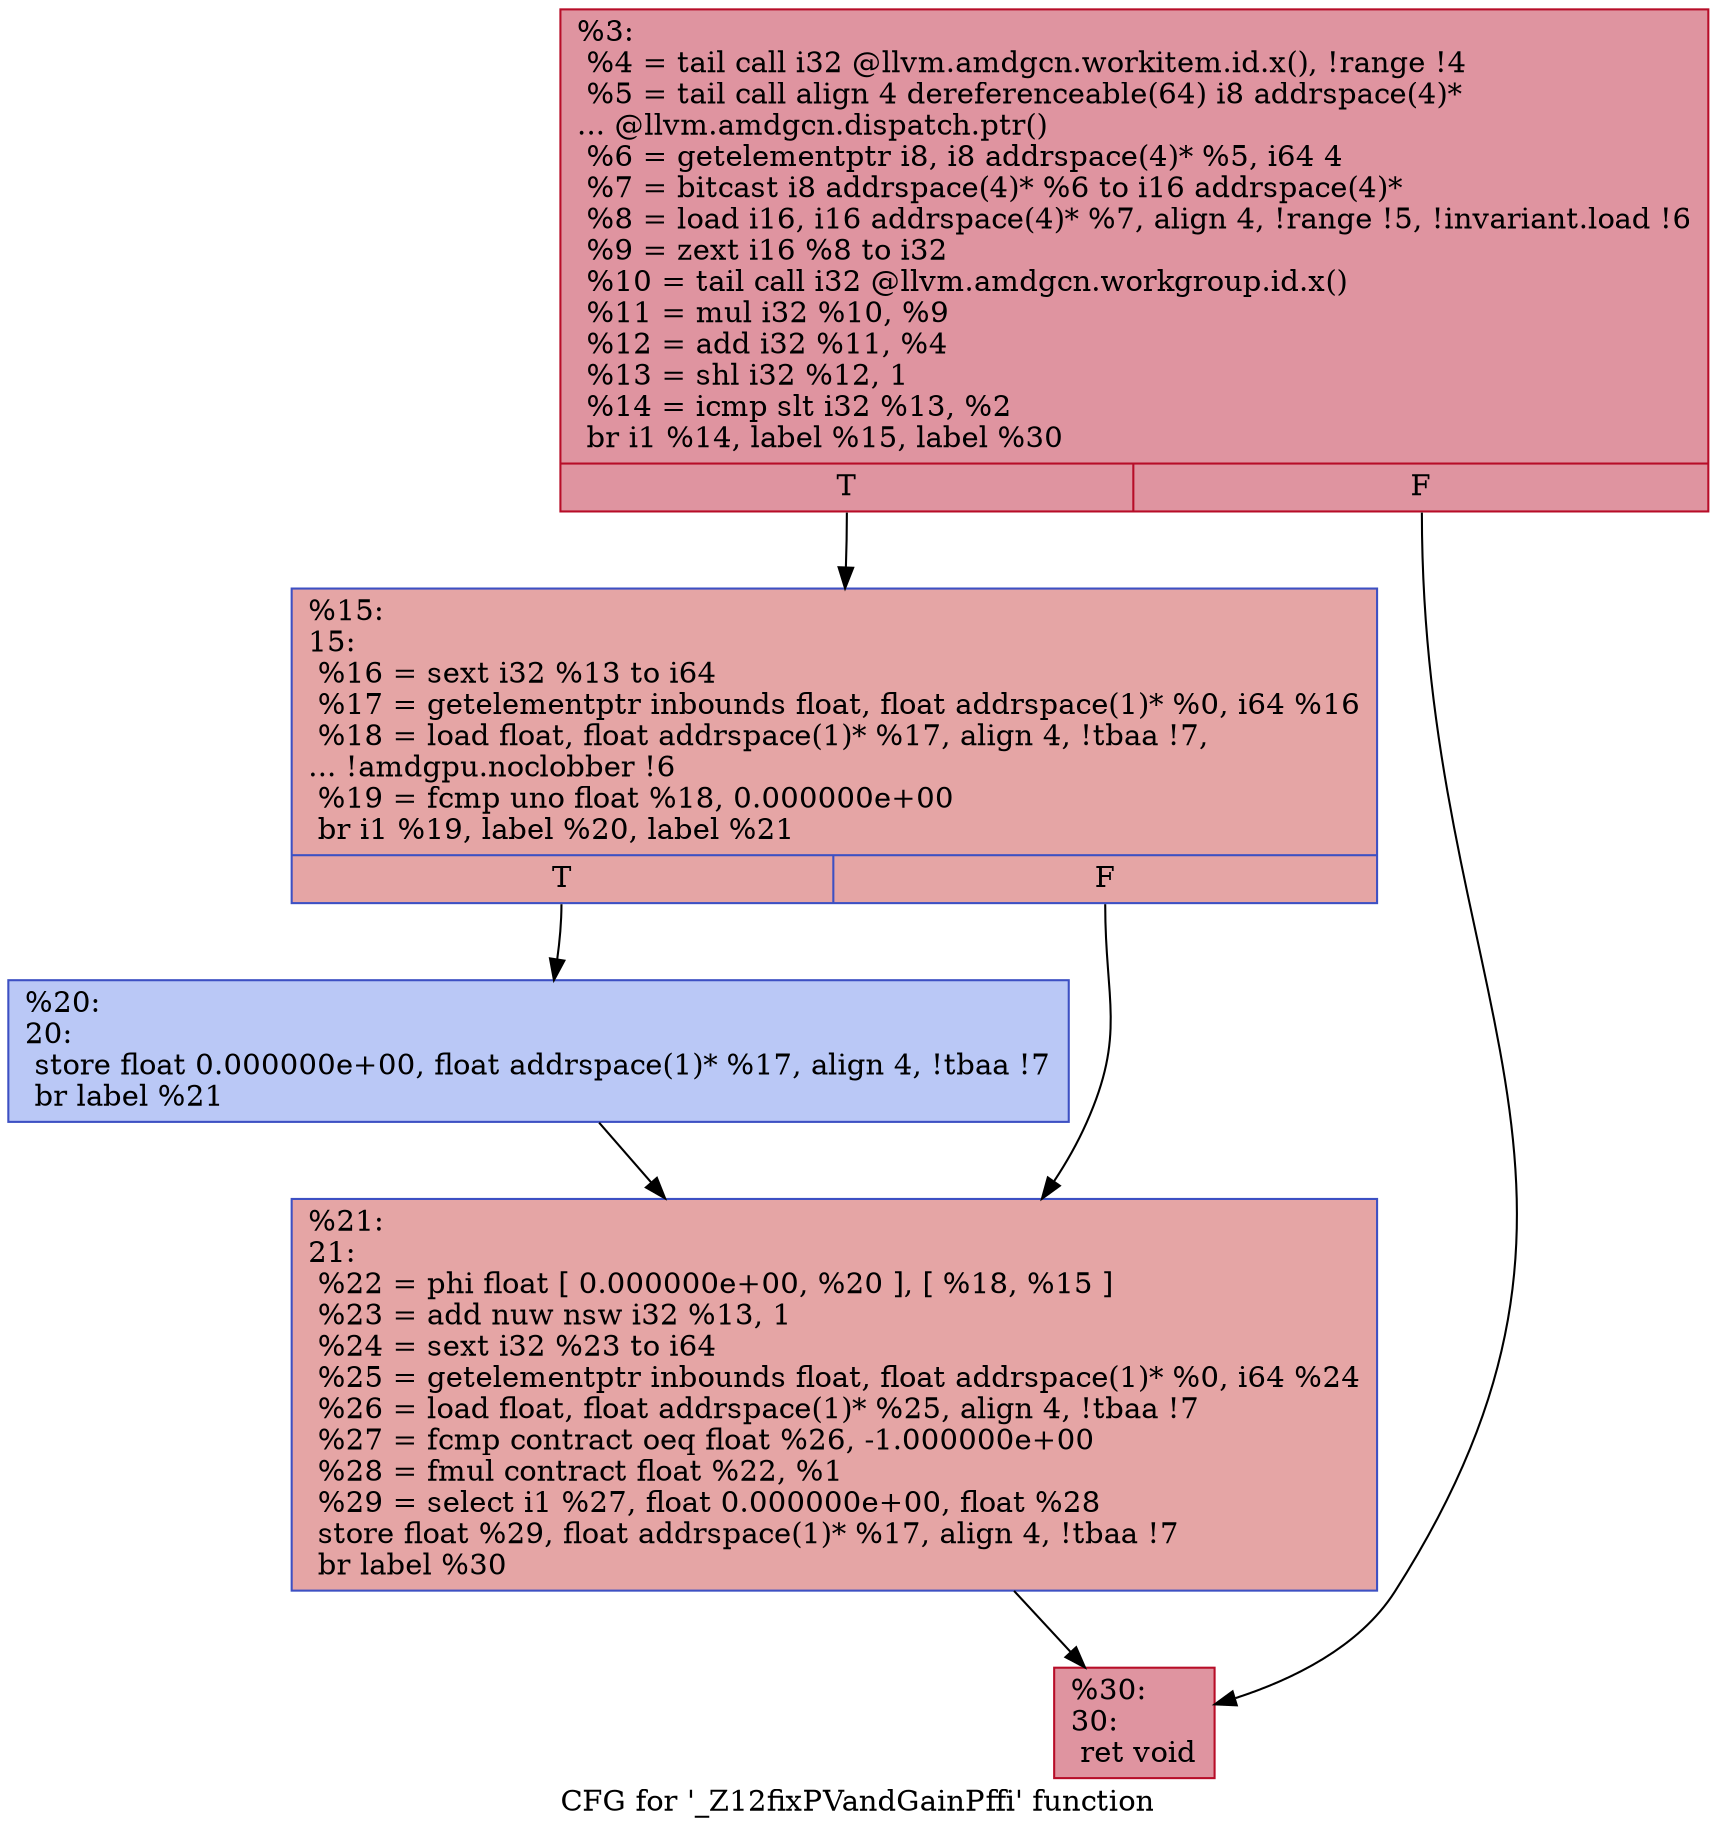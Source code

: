 digraph "CFG for '_Z12fixPVandGainPffi' function" {
	label="CFG for '_Z12fixPVandGainPffi' function";

	Node0x5d7b220 [shape=record,color="#b70d28ff", style=filled, fillcolor="#b70d2870",label="{%3:\l  %4 = tail call i32 @llvm.amdgcn.workitem.id.x(), !range !4\l  %5 = tail call align 4 dereferenceable(64) i8 addrspace(4)*\l... @llvm.amdgcn.dispatch.ptr()\l  %6 = getelementptr i8, i8 addrspace(4)* %5, i64 4\l  %7 = bitcast i8 addrspace(4)* %6 to i16 addrspace(4)*\l  %8 = load i16, i16 addrspace(4)* %7, align 4, !range !5, !invariant.load !6\l  %9 = zext i16 %8 to i32\l  %10 = tail call i32 @llvm.amdgcn.workgroup.id.x()\l  %11 = mul i32 %10, %9\l  %12 = add i32 %11, %4\l  %13 = shl i32 %12, 1\l  %14 = icmp slt i32 %13, %2\l  br i1 %14, label %15, label %30\l|{<s0>T|<s1>F}}"];
	Node0x5d7b220:s0 -> Node0x5d7d150;
	Node0x5d7b220:s1 -> Node0x5d7d1e0;
	Node0x5d7d150 [shape=record,color="#3d50c3ff", style=filled, fillcolor="#c5333470",label="{%15:\l15:                                               \l  %16 = sext i32 %13 to i64\l  %17 = getelementptr inbounds float, float addrspace(1)* %0, i64 %16\l  %18 = load float, float addrspace(1)* %17, align 4, !tbaa !7,\l... !amdgpu.noclobber !6\l  %19 = fcmp uno float %18, 0.000000e+00\l  br i1 %19, label %20, label %21\l|{<s0>T|<s1>F}}"];
	Node0x5d7d150:s0 -> Node0x5d7e7e0;
	Node0x5d7d150:s1 -> Node0x5d7e870;
	Node0x5d7e7e0 [shape=record,color="#3d50c3ff", style=filled, fillcolor="#6282ea70",label="{%20:\l20:                                               \l  store float 0.000000e+00, float addrspace(1)* %17, align 4, !tbaa !7\l  br label %21\l}"];
	Node0x5d7e7e0 -> Node0x5d7e870;
	Node0x5d7e870 [shape=record,color="#3d50c3ff", style=filled, fillcolor="#c5333470",label="{%21:\l21:                                               \l  %22 = phi float [ 0.000000e+00, %20 ], [ %18, %15 ]\l  %23 = add nuw nsw i32 %13, 1\l  %24 = sext i32 %23 to i64\l  %25 = getelementptr inbounds float, float addrspace(1)* %0, i64 %24\l  %26 = load float, float addrspace(1)* %25, align 4, !tbaa !7\l  %27 = fcmp contract oeq float %26, -1.000000e+00\l  %28 = fmul contract float %22, %1\l  %29 = select i1 %27, float 0.000000e+00, float %28\l  store float %29, float addrspace(1)* %17, align 4, !tbaa !7\l  br label %30\l}"];
	Node0x5d7e870 -> Node0x5d7d1e0;
	Node0x5d7d1e0 [shape=record,color="#b70d28ff", style=filled, fillcolor="#b70d2870",label="{%30:\l30:                                               \l  ret void\l}"];
}
